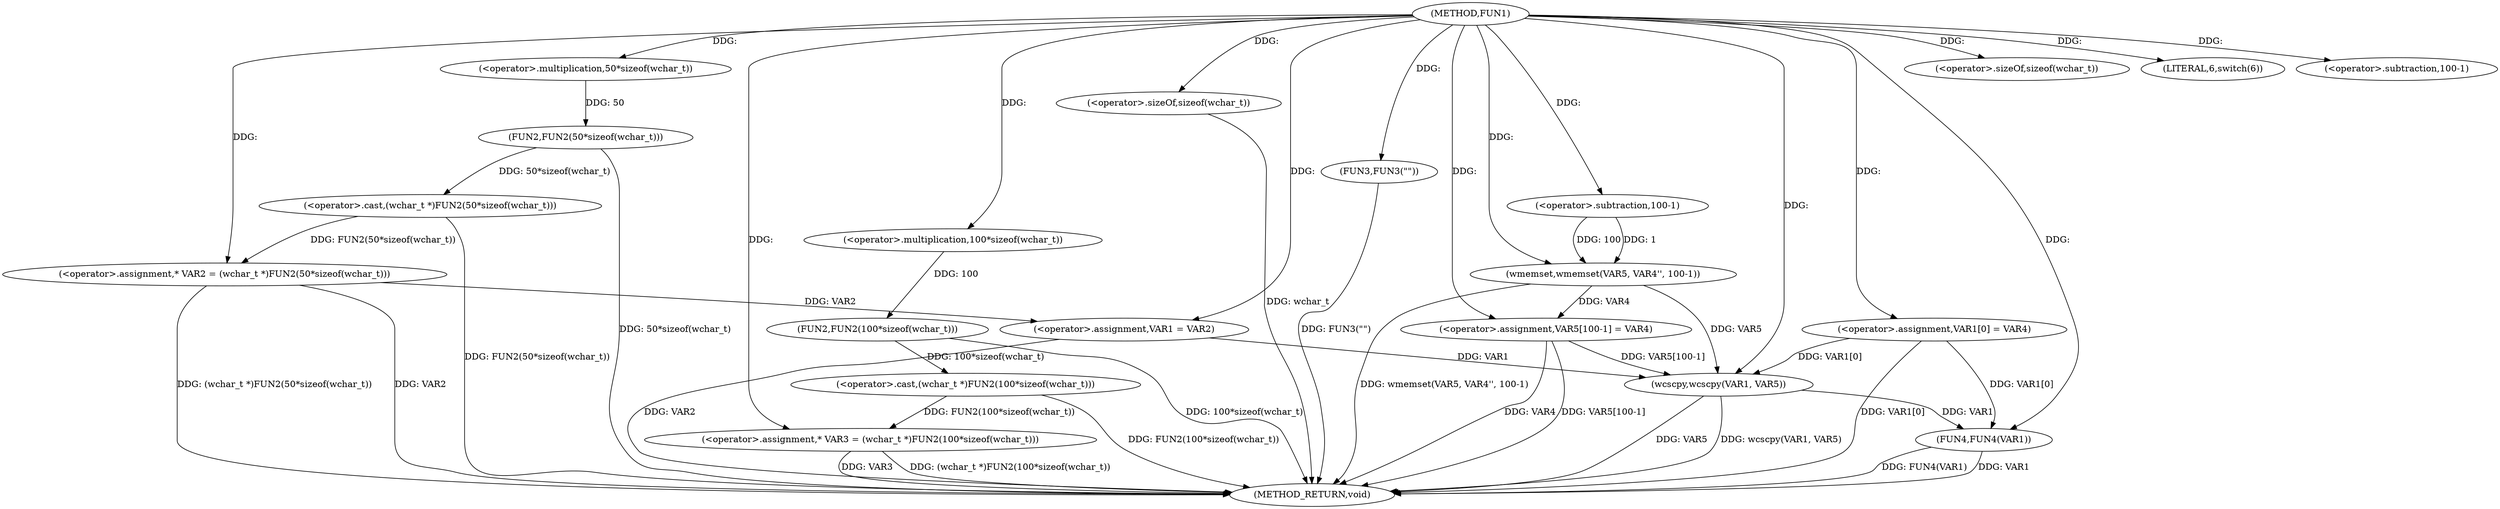 digraph FUN1 {  
"1000100" [label = "(METHOD,FUN1)" ]
"1000160" [label = "(METHOD_RETURN,void)" ]
"1000104" [label = "(<operator>.assignment,* VAR2 = (wchar_t *)FUN2(50*sizeof(wchar_t)))" ]
"1000106" [label = "(<operator>.cast,(wchar_t *)FUN2(50*sizeof(wchar_t)))" ]
"1000108" [label = "(FUN2,FUN2(50*sizeof(wchar_t)))" ]
"1000109" [label = "(<operator>.multiplication,50*sizeof(wchar_t))" ]
"1000111" [label = "(<operator>.sizeOf,sizeof(wchar_t))" ]
"1000114" [label = "(<operator>.assignment,* VAR3 = (wchar_t *)FUN2(100*sizeof(wchar_t)))" ]
"1000116" [label = "(<operator>.cast,(wchar_t *)FUN2(100*sizeof(wchar_t)))" ]
"1000118" [label = "(FUN2,FUN2(100*sizeof(wchar_t)))" ]
"1000119" [label = "(<operator>.multiplication,100*sizeof(wchar_t))" ]
"1000121" [label = "(<operator>.sizeOf,sizeof(wchar_t))" ]
"1000124" [label = "(LITERAL,6,switch(6))" ]
"1000127" [label = "(<operator>.assignment,VAR1 = VAR2)" ]
"1000130" [label = "(<operator>.assignment,VAR1[0] = VAR4)" ]
"1000137" [label = "(FUN3,FUN3(\"\"))" ]
"1000142" [label = "(wmemset,wmemset(VAR5, VAR4'', 100-1))" ]
"1000145" [label = "(<operator>.subtraction,100-1)" ]
"1000148" [label = "(<operator>.assignment,VAR5[100-1] = VAR4)" ]
"1000151" [label = "(<operator>.subtraction,100-1)" ]
"1000155" [label = "(wcscpy,wcscpy(VAR1, VAR5))" ]
"1000158" [label = "(FUN4,FUN4(VAR1))" ]
  "1000158" -> "1000160"  [ label = "DDG: VAR1"] 
  "1000142" -> "1000160"  [ label = "DDG: wmemset(VAR5, VAR4'', 100-1)"] 
  "1000106" -> "1000160"  [ label = "DDG: FUN2(50*sizeof(wchar_t))"] 
  "1000155" -> "1000160"  [ label = "DDG: VAR5"] 
  "1000104" -> "1000160"  [ label = "DDG: VAR2"] 
  "1000116" -> "1000160"  [ label = "DDG: FUN2(100*sizeof(wchar_t))"] 
  "1000148" -> "1000160"  [ label = "DDG: VAR4"] 
  "1000121" -> "1000160"  [ label = "DDG: wchar_t"] 
  "1000118" -> "1000160"  [ label = "DDG: 100*sizeof(wchar_t)"] 
  "1000114" -> "1000160"  [ label = "DDG: (wchar_t *)FUN2(100*sizeof(wchar_t))"] 
  "1000130" -> "1000160"  [ label = "DDG: VAR1[0]"] 
  "1000127" -> "1000160"  [ label = "DDG: VAR2"] 
  "1000155" -> "1000160"  [ label = "DDG: wcscpy(VAR1, VAR5)"] 
  "1000158" -> "1000160"  [ label = "DDG: FUN4(VAR1)"] 
  "1000114" -> "1000160"  [ label = "DDG: VAR3"] 
  "1000148" -> "1000160"  [ label = "DDG: VAR5[100-1]"] 
  "1000137" -> "1000160"  [ label = "DDG: FUN3(\"\")"] 
  "1000104" -> "1000160"  [ label = "DDG: (wchar_t *)FUN2(50*sizeof(wchar_t))"] 
  "1000108" -> "1000160"  [ label = "DDG: 50*sizeof(wchar_t)"] 
  "1000106" -> "1000104"  [ label = "DDG: FUN2(50*sizeof(wchar_t))"] 
  "1000100" -> "1000104"  [ label = "DDG: "] 
  "1000108" -> "1000106"  [ label = "DDG: 50*sizeof(wchar_t)"] 
  "1000109" -> "1000108"  [ label = "DDG: 50"] 
  "1000100" -> "1000109"  [ label = "DDG: "] 
  "1000100" -> "1000111"  [ label = "DDG: "] 
  "1000116" -> "1000114"  [ label = "DDG: FUN2(100*sizeof(wchar_t))"] 
  "1000100" -> "1000114"  [ label = "DDG: "] 
  "1000118" -> "1000116"  [ label = "DDG: 100*sizeof(wchar_t)"] 
  "1000119" -> "1000118"  [ label = "DDG: 100"] 
  "1000100" -> "1000119"  [ label = "DDG: "] 
  "1000100" -> "1000121"  [ label = "DDG: "] 
  "1000100" -> "1000124"  [ label = "DDG: "] 
  "1000104" -> "1000127"  [ label = "DDG: VAR2"] 
  "1000100" -> "1000127"  [ label = "DDG: "] 
  "1000100" -> "1000130"  [ label = "DDG: "] 
  "1000100" -> "1000137"  [ label = "DDG: "] 
  "1000100" -> "1000142"  [ label = "DDG: "] 
  "1000145" -> "1000142"  [ label = "DDG: 100"] 
  "1000145" -> "1000142"  [ label = "DDG: 1"] 
  "1000100" -> "1000145"  [ label = "DDG: "] 
  "1000142" -> "1000148"  [ label = "DDG: VAR4"] 
  "1000100" -> "1000148"  [ label = "DDG: "] 
  "1000100" -> "1000151"  [ label = "DDG: "] 
  "1000127" -> "1000155"  [ label = "DDG: VAR1"] 
  "1000130" -> "1000155"  [ label = "DDG: VAR1[0]"] 
  "1000100" -> "1000155"  [ label = "DDG: "] 
  "1000148" -> "1000155"  [ label = "DDG: VAR5[100-1]"] 
  "1000142" -> "1000155"  [ label = "DDG: VAR5"] 
  "1000155" -> "1000158"  [ label = "DDG: VAR1"] 
  "1000130" -> "1000158"  [ label = "DDG: VAR1[0]"] 
  "1000100" -> "1000158"  [ label = "DDG: "] 
}
